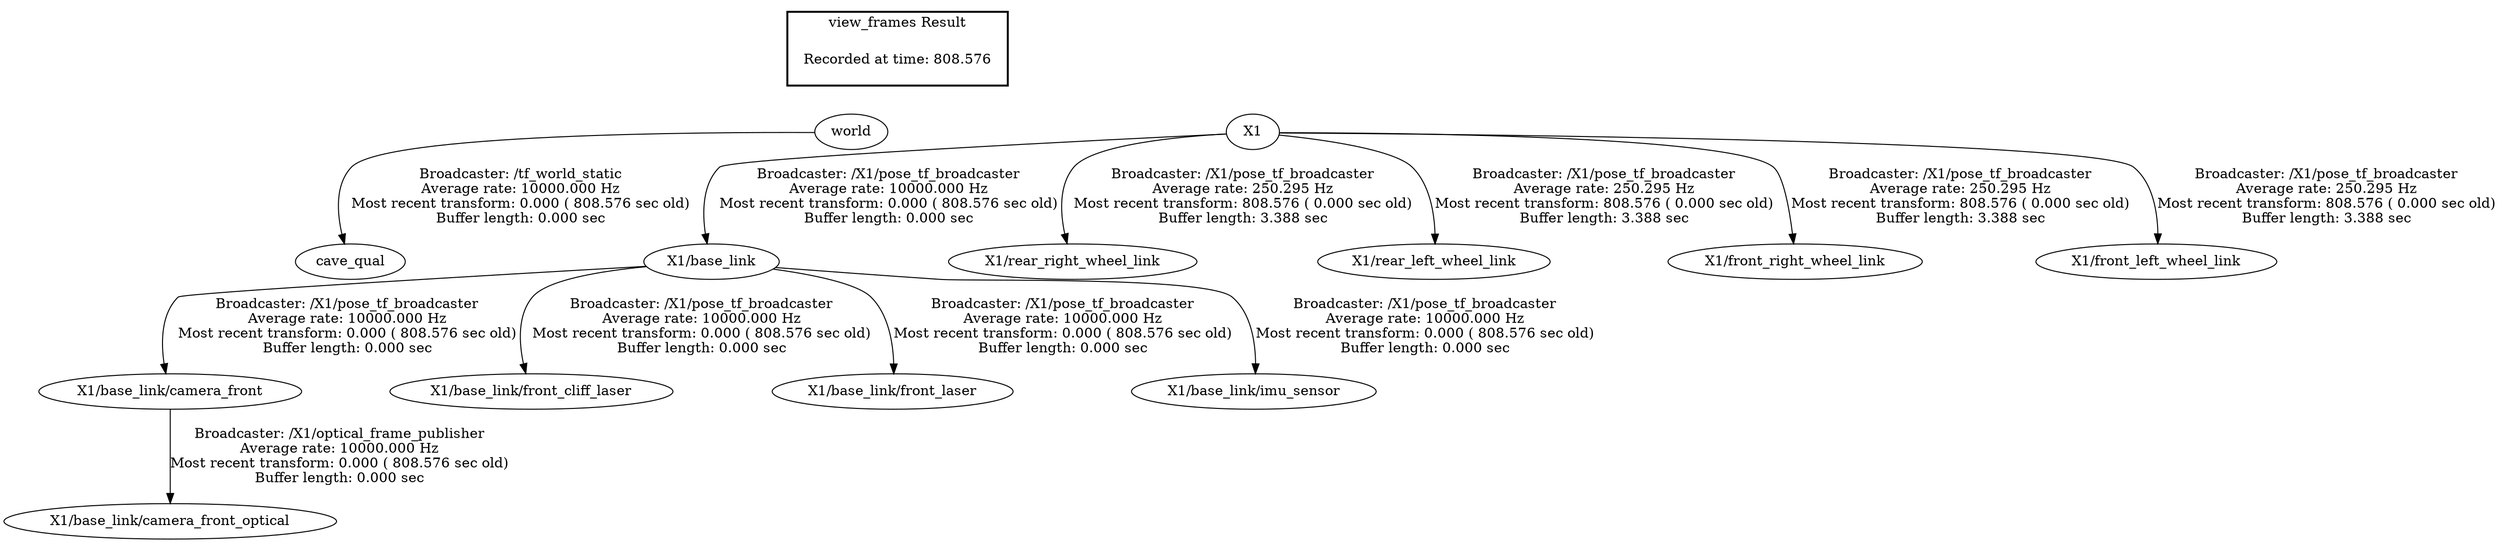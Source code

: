 digraph G {
"world" -> "cave_qual"[label="Broadcaster: /tf_world_static\nAverage rate: 10000.000 Hz\nMost recent transform: 0.000 ( 808.576 sec old)\nBuffer length: 0.000 sec\n"];
"X1/base_link/camera_front" -> "X1/base_link/camera_front_optical"[label="Broadcaster: /X1/optical_frame_publisher\nAverage rate: 10000.000 Hz\nMost recent transform: 0.000 ( 808.576 sec old)\nBuffer length: 0.000 sec\n"];
"X1/base_link" -> "X1/base_link/camera_front"[label="Broadcaster: /X1/pose_tf_broadcaster\nAverage rate: 10000.000 Hz\nMost recent transform: 0.000 ( 808.576 sec old)\nBuffer length: 0.000 sec\n"];
"X1" -> "X1/base_link"[label="Broadcaster: /X1/pose_tf_broadcaster\nAverage rate: 10000.000 Hz\nMost recent transform: 0.000 ( 808.576 sec old)\nBuffer length: 0.000 sec\n"];
"X1/base_link" -> "X1/base_link/front_cliff_laser"[label="Broadcaster: /X1/pose_tf_broadcaster\nAverage rate: 10000.000 Hz\nMost recent transform: 0.000 ( 808.576 sec old)\nBuffer length: 0.000 sec\n"];
"X1/base_link" -> "X1/base_link/front_laser"[label="Broadcaster: /X1/pose_tf_broadcaster\nAverage rate: 10000.000 Hz\nMost recent transform: 0.000 ( 808.576 sec old)\nBuffer length: 0.000 sec\n"];
"X1/base_link" -> "X1/base_link/imu_sensor"[label="Broadcaster: /X1/pose_tf_broadcaster\nAverage rate: 10000.000 Hz\nMost recent transform: 0.000 ( 808.576 sec old)\nBuffer length: 0.000 sec\n"];
"X1" -> "X1/rear_right_wheel_link"[label="Broadcaster: /X1/pose_tf_broadcaster\nAverage rate: 250.295 Hz\nMost recent transform: 808.576 ( 0.000 sec old)\nBuffer length: 3.388 sec\n"];
"X1" -> "X1/rear_left_wheel_link"[label="Broadcaster: /X1/pose_tf_broadcaster\nAverage rate: 250.295 Hz\nMost recent transform: 808.576 ( 0.000 sec old)\nBuffer length: 3.388 sec\n"];
"X1" -> "X1/front_right_wheel_link"[label="Broadcaster: /X1/pose_tf_broadcaster\nAverage rate: 250.295 Hz\nMost recent transform: 808.576 ( 0.000 sec old)\nBuffer length: 3.388 sec\n"];
"X1" -> "X1/front_left_wheel_link"[label="Broadcaster: /X1/pose_tf_broadcaster\nAverage rate: 250.295 Hz\nMost recent transform: 808.576 ( 0.000 sec old)\nBuffer length: 3.388 sec\n"];
edge [style=invis];
 subgraph cluster_legend { style=bold; color=black; label ="view_frames Result";
"Recorded at time: 808.576"[ shape=plaintext ] ;
 }->"world";
edge [style=invis];
 subgraph cluster_legend { style=bold; color=black; label ="view_frames Result";
"Recorded at time: 808.576"[ shape=plaintext ] ;
 }->"X1";
}